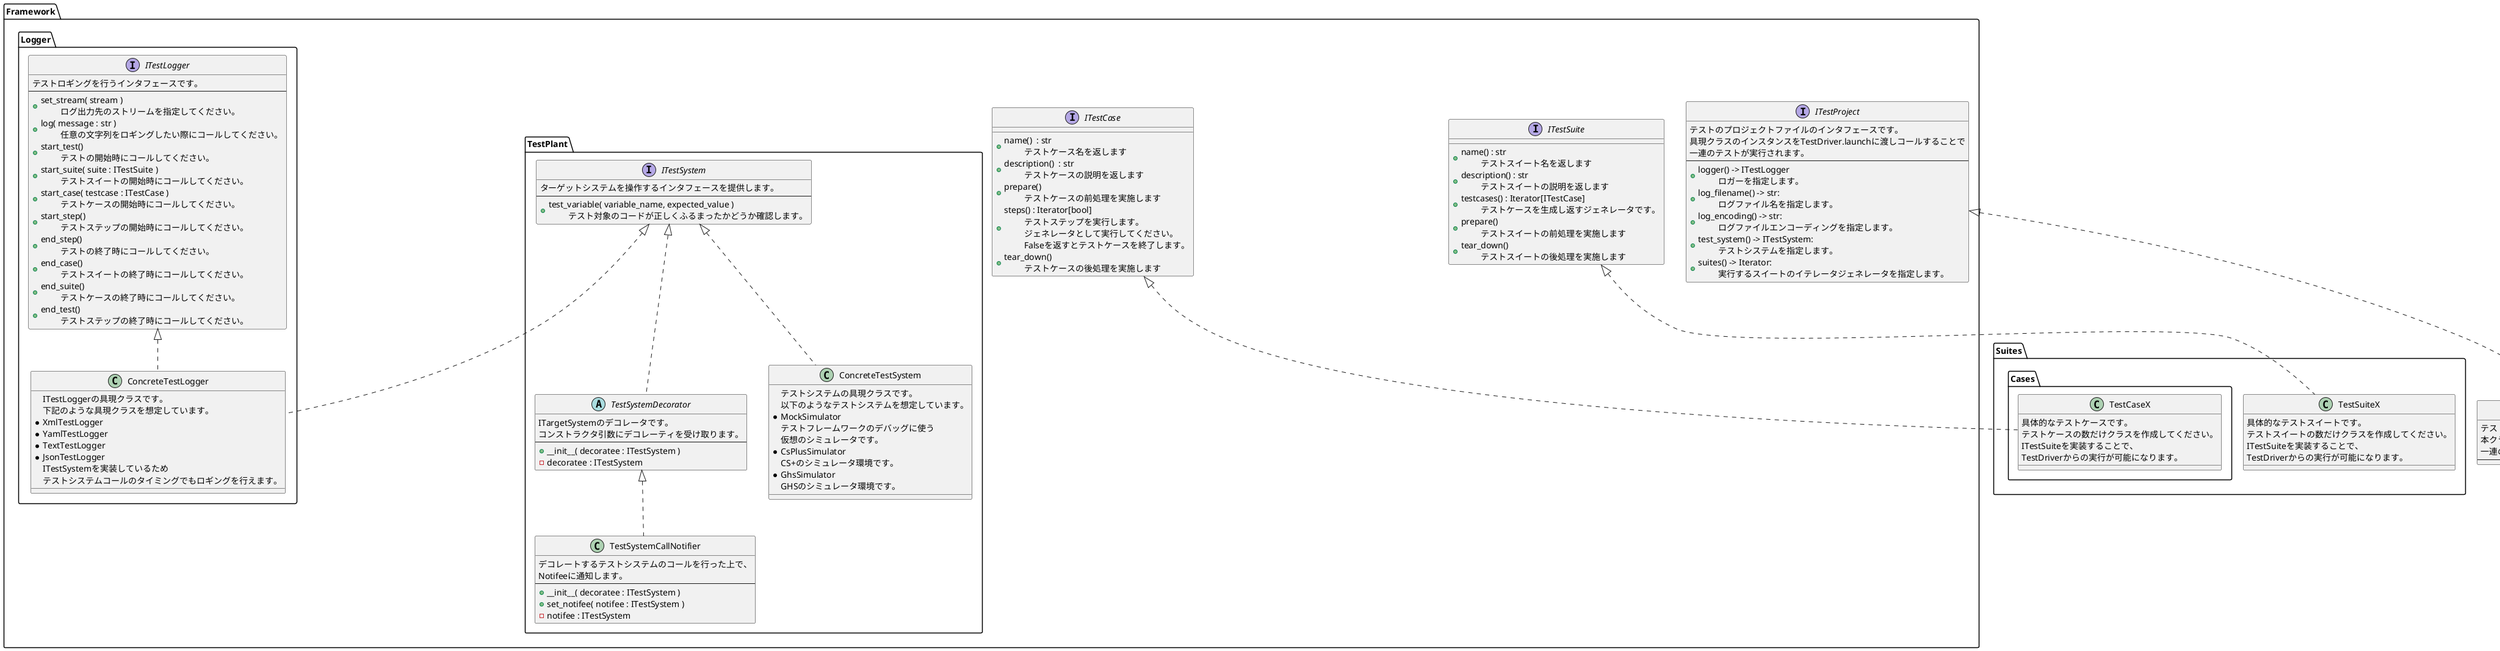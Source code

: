 @startuml
hide @unlinked
'#==============================================================================================
'# Framework
'#==============================================================================================
'#----------------------------------------------------
'# TestPlant
'#----------------------------------------------------
'--[ITestSystem]-------
interface Framework.TestPlant.ITestSystem $interface {
    ターゲットシステムを操作するインタフェースを提供します。
    ---
    + test_variable( variable_name, expected_value ) \n\t テスト対象のコードが正しくふるまったかどうか確認します。
}

'--[TestSystemDecorator]-------
abstract Framework.TestPlant.TestSystemDecorator $abstract implements Framework.TestPlant.ITestSystem {
    ITargetSystemのデコレータです。
    コンストラクタ引数にデコレーティを受け取ります。
    ---
    + __init__( decoratee : ITestSystem )
    - decoratee : ITestSystem
}

'--[ConcreteTestSystem]-------
class Framework.TestPlant.ConcreteTestSystem implements Framework.TestPlant.ITestSystem {
    テストシステムの具現クラスです。
    以下のようなテストシステムを想定しています。
    * MockSimulator
        テストフレームワークのデバッグに使う
        仮想のシミュレータです。
    * CsPlusSimulator
        CS+のシミュレータ環境です。
    * GhsSimulator
        GHSのシミュレータ環境です。
}

'--[TestSystemCallNotifier]-------
class Framework.TestPlant.TestSystemCallNotifier implements Framework.TestPlant.TestSystemDecorator {
    デコレートするテストシステムのコールを行った上で、
    Notifeeに通知します。
    ---
    + __init__( decoratee : ITestSystem )
    + set_notifee( notifee : ITestSystem )
    - notifee : ITestSystem
}

'--[TestPlantProvider]-------
class Framework.TestPlantProvider <<(S,skyblue) singleton>> {
    テストプラントを提供します。
    ターゲットシステムは同時に複数接続できないため、
    シングルトンとして実装されます。
    ---
    + setup() \n\t Providerのセットアップを行います。
    + system() : ITestSystem \n\t テストシステムを返します。
    + logger() : ITestLogger \n\t ロガーを返します。
    + tear_down() \n\t Providerを終了します。
}

'#----------------------------------------------------
'# Logger
'#----------------------------------------------------
'--[StateLogger]-------
interface Framework.Logger.ITestLogger $interface {
    テストロギングを行うインタフェースです。
    ----
    + set_stream( stream ) \n\t ログ出力先のストリームを指定してください。
    + log( message : str ) \n\t 任意の文字列をロギングしたい際にコールしてください。
    + start_test() \n\t テストの開始時にコールしてください。
    + start_suite( suite : ITestSuite ) \n\t テストスイートの開始時にコールしてください。
    + start_case( testcase : ITestCase ) \n\t テストケースの開始時にコールしてください。
    + start_step() \n\t テストステップの開始時にコールしてください。
    + end_step() \n\t テストの終了時にコールしてください。
    + end_case() \n\t テストスイートの終了時にコールしてください。
    + end_suite() \n\t テストケースの終了時にコールしてください。
    + end_test() \n\t テストステップの終了時にコールしてください。
}

'--[TestLogger]-------
class Framework.Logger.ConcreteTestLogger implements  Framework.TestPlant.ITestSystem, Framework.Logger.ITestLogger {
    ITestLoggerの具現クラスです。
    下記のような具現クラスを想定しています。
    * XmlTestLogger
    * YamlTestLogger
    * TextTestLogger
    * JsonTestLogger
    ITestSystemを実装しているため\nテストシステムコールのタイミングでもロギングを行えます。
}

interface Framework.ITestSuite $interface {
    + name() : str\n\t テストスイート名を返します
    + description() : str\n\t テストスイートの説明を返します
    + testcases() : Iterator[ITestCase]\n\t テストケースを生成し返すジェネレータです。
    + prepare() \n\t テストスイートの前処理を実施します
    + tear_down() \n\t テストスイートの後処理を実施します
}

interface Framework.ITestCase $interface {
    + name()  : str\n\t テストケース名を返します
    + description()  : str\n\t テストケースの説明を返します
    + prepare() \n\t テストケースの前処理を実施します
    + steps() : Iterator[bool] \n\t テストステップを実行します。\n\t ジェネレータとして実行してください。\n\t Falseを返すとテストケースを終了します。
    + tear_down() \n\t テストケースの後処理を実施します
}

class  Framework.TestDriver {
    テストプラントの初期化と、
    登録されたテストスイートの実行を担います。
    ----
    + launch( project : ITestProject ) \n\t 指定したテストプロジェクトを実行します。
}

interface Framework.ITestProject $interface {
    テストのプロジェクトファイルのインタフェースです。
    具現クラスのインスタンスをTestDriver.launchに渡しコールすることで
    一連のテストが実行されます。
    ---
    + logger() -> ITestLogger \n\t ロガーを指定します。
    + log_filename() -> str: \n\t ログファイル名を指定します。
    + log_encoding() -> str: \n\t ログファイルエンコーディングを指定します。
    + test_system() -> ITestSystem: \n\t テストシステムを指定します。
    + suites() -> Iterator: \n\t 実行するスイートのイテレータジェネレータを指定します。
}

'#==============================================================================================
'# User Test Scripts
'#==============================================================================================

class TestProject_A implements Framework.ITestProject {
    テストのプロジェクトファイルです。
    本クラスのインスタンスをTestDriver.launchに渡しコールすることで
    一連のテストが実行されます。
    ---
}

class Suites.TestSuiteX implements Framework.ITestSuite {
    具体的なテストスイートです。
    テストスイートの数だけクラスを作成してください。
    ITestSuiteを実装することで、
    TestDriverからの実行が可能になります。
}

class Suites.Cases.TestCaseX implements Framework.ITestCase {
    具体的なテストケースです。
    テストケースの数だけクラスを作成してください。
    ITestSuiteを実装することで、
    TestDriverからの実行が可能になります。
}

@enduml
